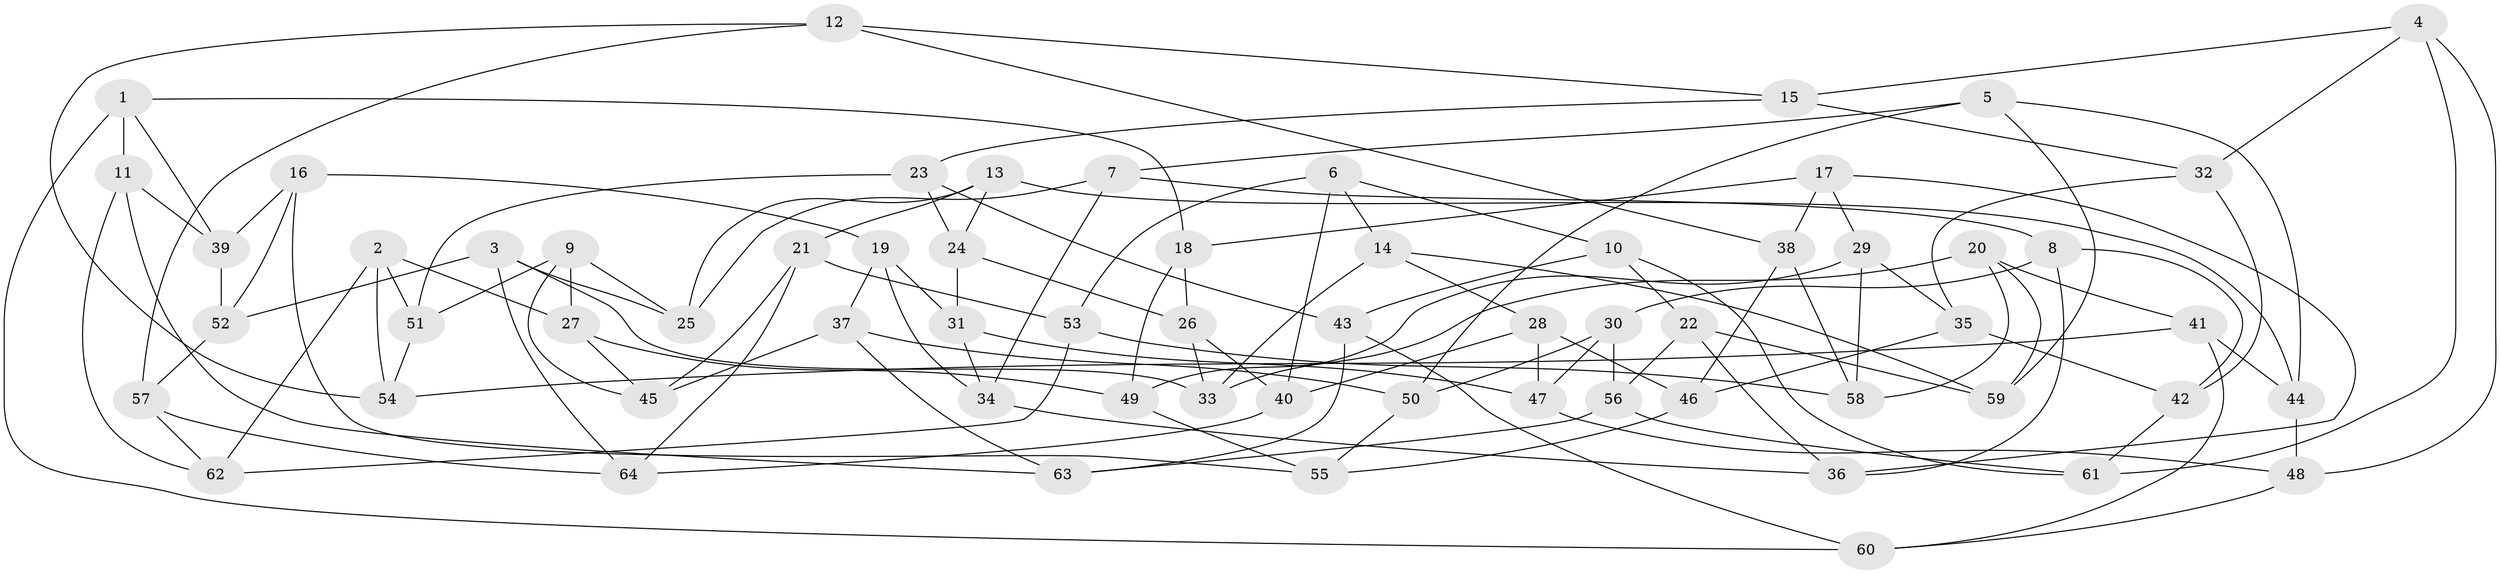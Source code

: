 // Generated by graph-tools (version 1.1) at 2025/16/03/09/25 04:16:34]
// undirected, 64 vertices, 128 edges
graph export_dot {
graph [start="1"]
  node [color=gray90,style=filled];
  1;
  2;
  3;
  4;
  5;
  6;
  7;
  8;
  9;
  10;
  11;
  12;
  13;
  14;
  15;
  16;
  17;
  18;
  19;
  20;
  21;
  22;
  23;
  24;
  25;
  26;
  27;
  28;
  29;
  30;
  31;
  32;
  33;
  34;
  35;
  36;
  37;
  38;
  39;
  40;
  41;
  42;
  43;
  44;
  45;
  46;
  47;
  48;
  49;
  50;
  51;
  52;
  53;
  54;
  55;
  56;
  57;
  58;
  59;
  60;
  61;
  62;
  63;
  64;
  1 -- 39;
  1 -- 18;
  1 -- 11;
  1 -- 60;
  2 -- 54;
  2 -- 51;
  2 -- 27;
  2 -- 62;
  3 -- 33;
  3 -- 25;
  3 -- 64;
  3 -- 52;
  4 -- 15;
  4 -- 48;
  4 -- 32;
  4 -- 61;
  5 -- 44;
  5 -- 7;
  5 -- 59;
  5 -- 50;
  6 -- 10;
  6 -- 40;
  6 -- 14;
  6 -- 53;
  7 -- 8;
  7 -- 25;
  7 -- 34;
  8 -- 30;
  8 -- 36;
  8 -- 42;
  9 -- 45;
  9 -- 27;
  9 -- 25;
  9 -- 51;
  10 -- 61;
  10 -- 22;
  10 -- 43;
  11 -- 39;
  11 -- 62;
  11 -- 63;
  12 -- 54;
  12 -- 57;
  12 -- 38;
  12 -- 15;
  13 -- 21;
  13 -- 44;
  13 -- 24;
  13 -- 25;
  14 -- 59;
  14 -- 33;
  14 -- 28;
  15 -- 23;
  15 -- 32;
  16 -- 52;
  16 -- 19;
  16 -- 55;
  16 -- 39;
  17 -- 36;
  17 -- 29;
  17 -- 18;
  17 -- 38;
  18 -- 26;
  18 -- 49;
  19 -- 31;
  19 -- 34;
  19 -- 37;
  20 -- 59;
  20 -- 58;
  20 -- 41;
  20 -- 33;
  21 -- 45;
  21 -- 53;
  21 -- 64;
  22 -- 56;
  22 -- 59;
  22 -- 36;
  23 -- 51;
  23 -- 24;
  23 -- 43;
  24 -- 26;
  24 -- 31;
  26 -- 33;
  26 -- 40;
  27 -- 45;
  27 -- 49;
  28 -- 47;
  28 -- 40;
  28 -- 46;
  29 -- 58;
  29 -- 49;
  29 -- 35;
  30 -- 56;
  30 -- 47;
  30 -- 50;
  31 -- 47;
  31 -- 34;
  32 -- 42;
  32 -- 35;
  34 -- 36;
  35 -- 46;
  35 -- 42;
  37 -- 50;
  37 -- 63;
  37 -- 45;
  38 -- 58;
  38 -- 46;
  39 -- 52;
  40 -- 64;
  41 -- 60;
  41 -- 44;
  41 -- 54;
  42 -- 61;
  43 -- 60;
  43 -- 63;
  44 -- 48;
  46 -- 55;
  47 -- 48;
  48 -- 60;
  49 -- 55;
  50 -- 55;
  51 -- 54;
  52 -- 57;
  53 -- 58;
  53 -- 62;
  56 -- 63;
  56 -- 61;
  57 -- 62;
  57 -- 64;
}
